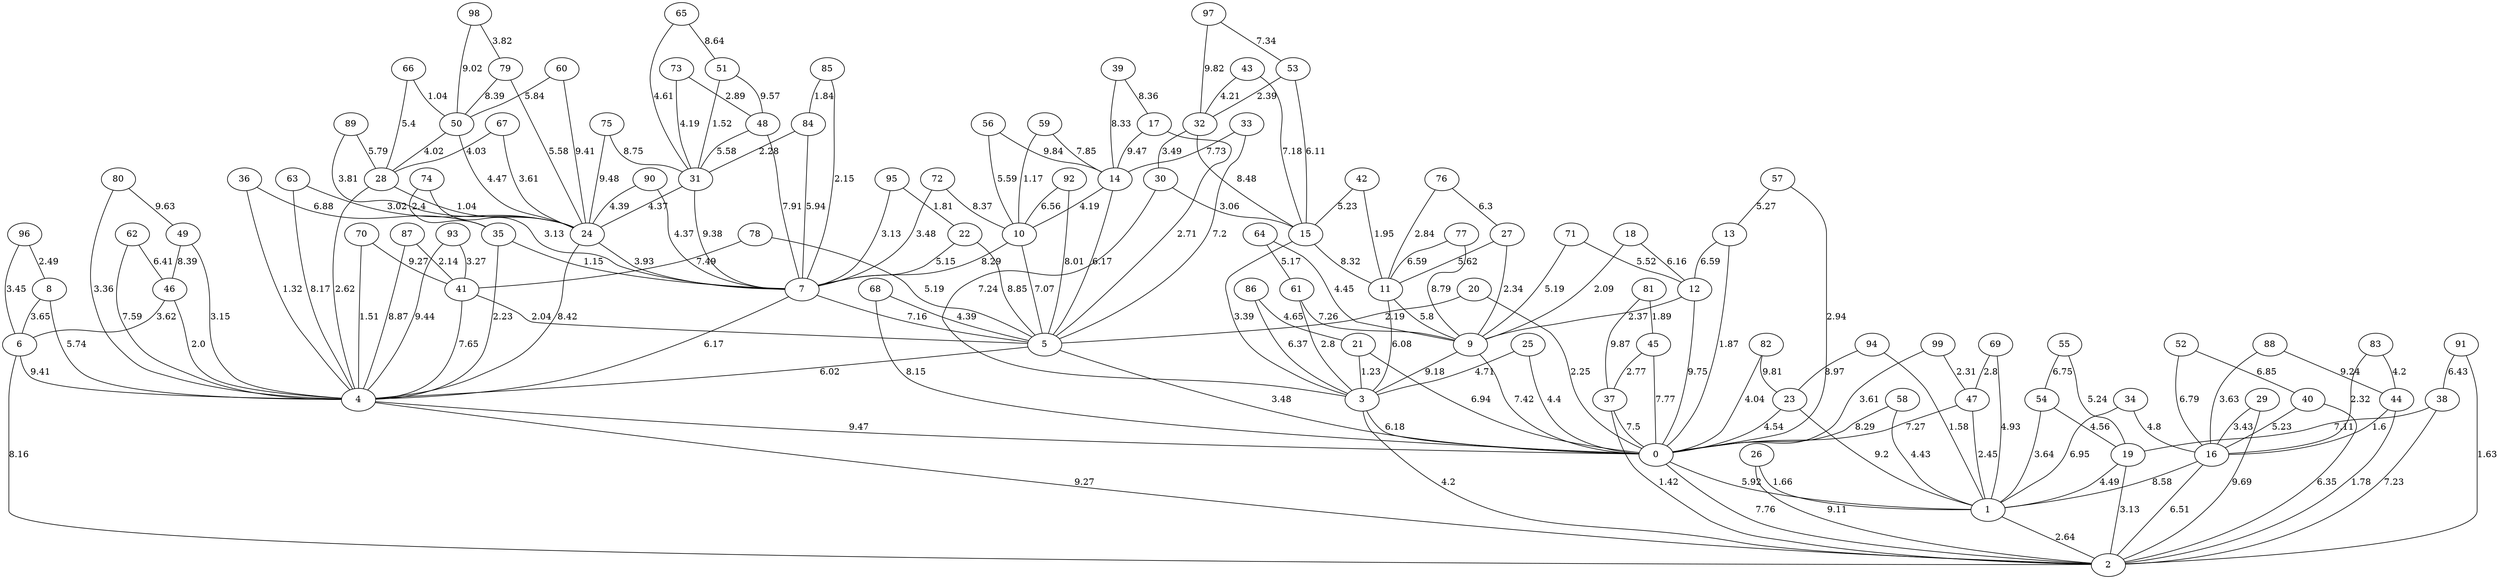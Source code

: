 graph G {
"0";
"1";
"2";
"3";
"4";
"5";
"6";
"7";
"8";
"9";
"10";
"11";
"12";
"13";
"14";
"15";
"16";
"17";
"18";
"19";
"20";
"21";
"22";
"23";
"24";
"25";
"26";
"27";
"28";
"29";
"30";
"31";
"32";
"33";
"34";
"35";
"36";
"37";
"38";
"39";
"40";
"41";
"42";
"43";
"44";
"45";
"46";
"47";
"48";
"49";
"50";
"51";
"52";
"53";
"54";
"55";
"56";
"57";
"58";
"59";
"60";
"61";
"62";
"63";
"64";
"65";
"66";
"67";
"68";
"69";
"70";
"71";
"72";
"73";
"74";
"75";
"76";
"77";
"78";
"79";
"80";
"81";
"82";
"83";
"84";
"85";
"86";
"87";
"88";
"89";
"90";
"91";
"92";
"93";
"94";
"95";
"96";
"97";
"98";
"99";
"34" -- "1" [label="6.95"];
"17" -- "14" [label="9.47"];
"68" -- "5" [label="4.39"];
"41" -- "4" [label="7.65"];
"55" -- "54" [label="6.75"];
"20" -- "0" [label="2.25"];
"36" -- "4" [label="1.32"];
"79" -- "24" [label="5.58"];
"59" -- "14" [label="7.85"];
"60" -- "50" [label="5.84"];
"95" -- "7" [label="3.13"];
"55" -- "19" [label="5.24"];
"93" -- "4" [label="9.44"];
"77" -- "9" [label="8.79"];
"86" -- "3" [label="6.37"];
"85" -- "84" [label="1.84"];
"30" -- "15" [label="3.06"];
"46" -- "4" [label="2.0"];
"89" -- "24" [label="3.81"];
"27" -- "11" [label="5.62"];
"4" -- "0" [label="9.47"];
"36" -- "35" [label="6.88"];
"94" -- "1" [label="1.58"];
"82" -- "23" [label="9.81"];
"44" -- "16" [label="1.6"];
"42" -- "11" [label="1.95"];
"6" -- "2" [label="8.16"];
"54" -- "1" [label="3.64"];
"58" -- "0" [label="8.29"];
"62" -- "46" [label="6.41"];
"5" -- "4" [label="6.02"];
"73" -- "31" [label="4.19"];
"45" -- "0" [label="7.77"];
"35" -- "4" [label="2.23"];
"61" -- "3" [label="2.8"];
"22" -- "7" [label="5.15"];
"95" -- "22" [label="1.81"];
"62" -- "4" [label="7.59"];
"0" -- "1" [label="5.92"];
"35" -- "7" [label="1.15"];
"84" -- "7" [label="5.94"];
"97" -- "32" [label="9.82"];
"39" -- "17" [label="8.36"];
"79" -- "50" [label="8.39"];
"51" -- "31" [label="1.52"];
"14" -- "5" [label="6.17"];
"66" -- "28" [label="5.4"];
"81" -- "45" [label="1.89"];
"14" -- "10" [label="4.19"];
"87" -- "4" [label="8.87"];
"15" -- "11" [label="8.32"];
"37" -- "2" [label="1.42"];
"77" -- "11" [label="6.59"];
"32" -- "30" [label="3.49"];
"26" -- "1" [label="1.66"];
"11" -- "3" [label="6.08"];
"88" -- "44" [label="9.24"];
"43" -- "15" [label="7.18"];
"33" -- "14" [label="7.73"];
"92" -- "10" [label="6.56"];
"31" -- "24" [label="4.37"];
"38" -- "2" [label="7.23"];
"21" -- "0" [label="6.94"];
"78" -- "41" [label="7.49"];
"13" -- "12" [label="6.59"];
"81" -- "37" [label="9.87"];
"16" -- "1" [label="8.58"];
"24" -- "7" [label="3.93"];
"29" -- "16" [label="3.43"];
"56" -- "14" [label="9.84"];
"61" -- "9" [label="7.26"];
"67" -- "24" [label="3.61"];
"54" -- "19" [label="4.56"];
"99" -- "0" [label="3.61"];
"89" -- "28" [label="5.79"];
"49" -- "46" [label="8.39"];
"28" -- "4" [label="2.62"];
"28" -- "24" [label="1.04"];
"98" -- "50" [label="9.02"];
"17" -- "5" [label="2.71"];
"57" -- "13" [label="5.27"];
"99" -- "47" [label="2.31"];
"90" -- "24" [label="4.39"];
"18" -- "12" [label="6.16"];
"19" -- "1" [label="4.49"];
"5" -- "0" [label="3.48"];
"31" -- "7" [label="9.38"];
"88" -- "16" [label="3.63"];
"72" -- "10" [label="8.37"];
"94" -- "23" [label="8.97"];
"10" -- "5" [label="7.07"];
"6" -- "4" [label="9.41"];
"38" -- "19" [label="7.11"];
"58" -- "1" [label="4.43"];
"7" -- "5" [label="7.16"];
"47" -- "1" [label="2.45"];
"20" -- "5" [label="2.19"];
"44" -- "2" [label="1.78"];
"74" -- "7" [label="3.13"];
"68" -- "0" [label="8.15"];
"33" -- "5" [label="7.2"];
"63" -- "4" [label="8.17"];
"91" -- "2" [label="1.63"];
"0" -- "2" [label="7.76"];
"63" -- "24" [label="3.02"];
"46" -- "6" [label="3.62"];
"15" -- "3" [label="3.39"];
"29" -- "2" [label="9.69"];
"50" -- "24" [label="4.47"];
"8" -- "4" [label="5.74"];
"74" -- "35" [label="2.4"];
"32" -- "15" [label="8.48"];
"67" -- "28" [label="4.03"];
"21" -- "3" [label="1.23"];
"80" -- "4" [label="3.36"];
"18" -- "9" [label="2.09"];
"51" -- "48" [label="9.57"];
"92" -- "5" [label="8.01"];
"76" -- "11" [label="2.84"];
"19" -- "2" [label="3.13"];
"90" -- "7" [label="4.37"];
"60" -- "24" [label="9.41"];
"66" -- "50" [label="1.04"];
"86" -- "21" [label="4.65"];
"76" -- "27" [label="6.3"];
"42" -- "15" [label="5.23"];
"52" -- "40" [label="6.85"];
"11" -- "9" [label="5.8"];
"37" -- "0" [label="7.5"];
"24" -- "4" [label="8.42"];
"98" -- "79" [label="3.82"];
"23" -- "1" [label="9.2"];
"25" -- "0" [label="4.4"];
"49" -- "4" [label="3.15"];
"83" -- "44" [label="4.2"];
"12" -- "0" [label="9.75"];
"87" -- "41" [label="2.14"];
"9" -- "3" [label="9.18"];
"3" -- "2" [label="4.2"];
"59" -- "10" [label="1.17"];
"52" -- "16" [label="6.79"];
"91" -- "38" [label="6.43"];
"65" -- "51" [label="8.64"];
"65" -- "31" [label="4.61"];
"50" -- "28" [label="4.02"];
"64" -- "9" [label="4.45"];
"27" -- "9" [label="2.34"];
"53" -- "32" [label="2.39"];
"8" -- "6" [label="3.65"];
"40" -- "2" [label="6.35"];
"96" -- "8" [label="2.49"];
"96" -- "6" [label="3.45"];
"64" -- "61" [label="5.17"];
"93" -- "41" [label="3.27"];
"43" -- "32" [label="4.21"];
"9" -- "0" [label="7.42"];
"69" -- "47" [label="2.8"];
"4" -- "2" [label="9.27"];
"12" -- "9" [label="2.37"];
"75" -- "31" [label="8.75"];
"7" -- "4" [label="6.17"];
"25" -- "3" [label="4.71"];
"47" -- "0" [label="7.27"];
"71" -- "12" [label="5.52"];
"82" -- "0" [label="4.04"];
"3" -- "0" [label="6.18"];
"75" -- "24" [label="9.48"];
"83" -- "16" [label="2.32"];
"26" -- "2" [label="9.11"];
"1" -- "2" [label="2.64"];
"70" -- "4" [label="1.51"];
"57" -- "0" [label="2.94"];
"78" -- "5" [label="5.19"];
"10" -- "7" [label="8.29"];
"22" -- "5" [label="8.85"];
"84" -- "31" [label="2.28"];
"70" -- "41" [label="9.27"];
"72" -- "7" [label="3.48"];
"16" -- "2" [label="6.51"];
"85" -- "7" [label="2.15"];
"40" -- "16" [label="5.23"];
"39" -- "14" [label="8.33"];
"45" -- "37" [label="2.77"];
"30" -- "3" [label="7.24"];
"48" -- "31" [label="5.58"];
"53" -- "15" [label="6.11"];
"23" -- "0" [label="4.54"];
"41" -- "5" [label="2.04"];
"73" -- "48" [label="2.89"];
"97" -- "53" [label="7.34"];
"13" -- "0" [label="1.87"];
"34" -- "16" [label="4.8"];
"56" -- "10" [label="5.59"];
"69" -- "1" [label="4.93"];
"48" -- "7" [label="7.91"];
"80" -- "49" [label="9.63"];
"71" -- "9" [label="5.19"];
}
